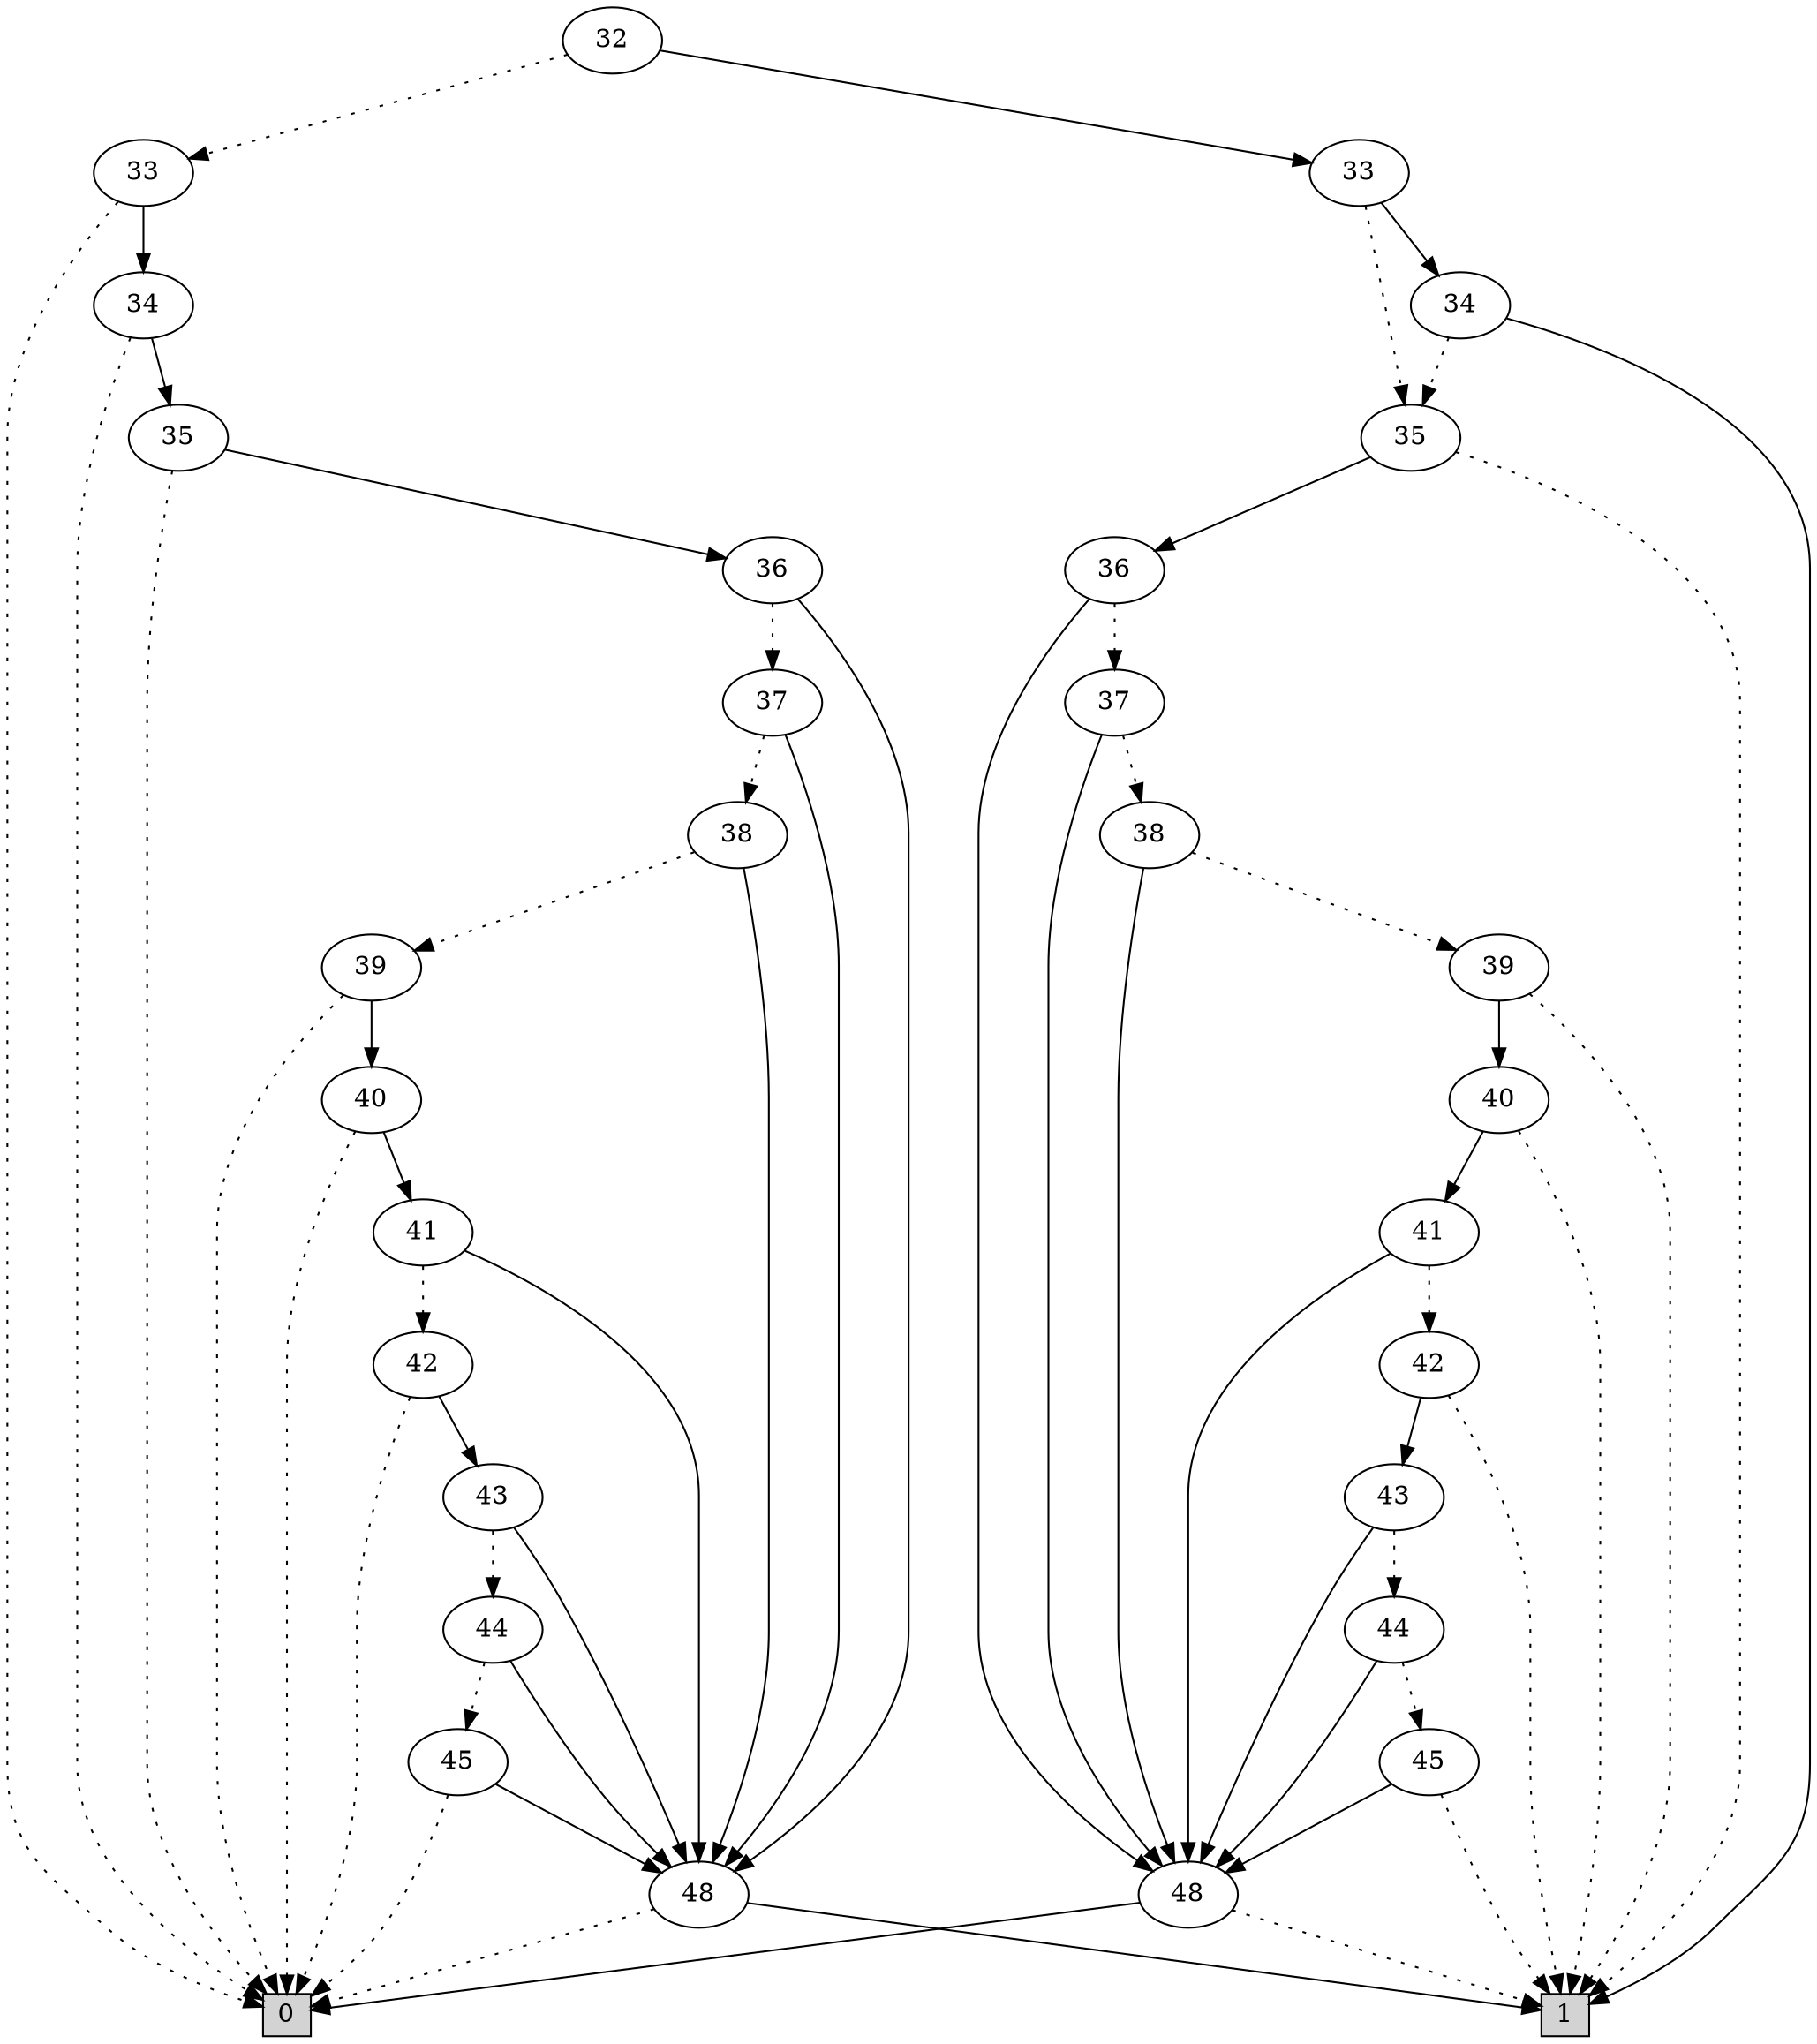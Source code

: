 digraph G {
0 [shape=box, label="0", style=filled, shape=box, height=0.3, width=0.3];
1 [shape=box, label="1", style=filled, shape=box, height=0.3, width=0.3];
414 [label="32"];
414 -> 404 [style=dotted];
414 -> 413 [style=filled];
404 [label="33"];
404 -> 0 [style=dotted];
404 -> 403 [style=filled];
403 [label="34"];
403 -> 0 [style=dotted];
403 -> 401 [style=filled];
401 [label="35"];
401 -> 0 [style=dotted];
401 -> 390 [style=filled];
390 [label="36"];
390 -> 389 [style=dotted];
390 -> 98 [style=filled];
389 [label="37"];
389 -> 388 [style=dotted];
389 -> 98 [style=filled];
388 [label="38"];
388 -> 387 [style=dotted];
388 -> 98 [style=filled];
387 [label="39"];
387 -> 0 [style=dotted];
387 -> 386 [style=filled];
386 [label="40"];
386 -> 0 [style=dotted];
386 -> 385 [style=filled];
385 [label="41"];
385 -> 384 [style=dotted];
385 -> 98 [style=filled];
384 [label="42"];
384 -> 0 [style=dotted];
384 -> 383 [style=filled];
383 [label="43"];
383 -> 382 [style=dotted];
383 -> 98 [style=filled];
382 [label="44"];
382 -> 381 [style=dotted];
382 -> 98 [style=filled];
381 [label="45"];
381 -> 0 [style=dotted];
381 -> 98 [style=filled];
98 [label="48"];
98 -> 0 [style=dotted];
98 -> 1 [style=filled];
413 [label="33"];
413 -> 402 [style=dotted];
413 -> 412 [style=filled];
402 [label="35"];
402 -> 1 [style=dotted];
402 -> 400 [style=filled];
400 [label="36"];
400 -> 399 [style=dotted];
400 -> 99 [style=filled];
399 [label="37"];
399 -> 398 [style=dotted];
399 -> 99 [style=filled];
398 [label="38"];
398 -> 397 [style=dotted];
398 -> 99 [style=filled];
397 [label="39"];
397 -> 1 [style=dotted];
397 -> 396 [style=filled];
396 [label="40"];
396 -> 1 [style=dotted];
396 -> 395 [style=filled];
395 [label="41"];
395 -> 394 [style=dotted];
395 -> 99 [style=filled];
394 [label="42"];
394 -> 1 [style=dotted];
394 -> 393 [style=filled];
393 [label="43"];
393 -> 392 [style=dotted];
393 -> 99 [style=filled];
392 [label="44"];
392 -> 391 [style=dotted];
392 -> 99 [style=filled];
391 [label="45"];
391 -> 1 [style=dotted];
391 -> 99 [style=filled];
99 [label="48"];
99 -> 1 [style=dotted];
99 -> 0 [style=filled];
412 [label="34"];
412 -> 402 [style=dotted];
412 -> 1 [style=filled];
}
